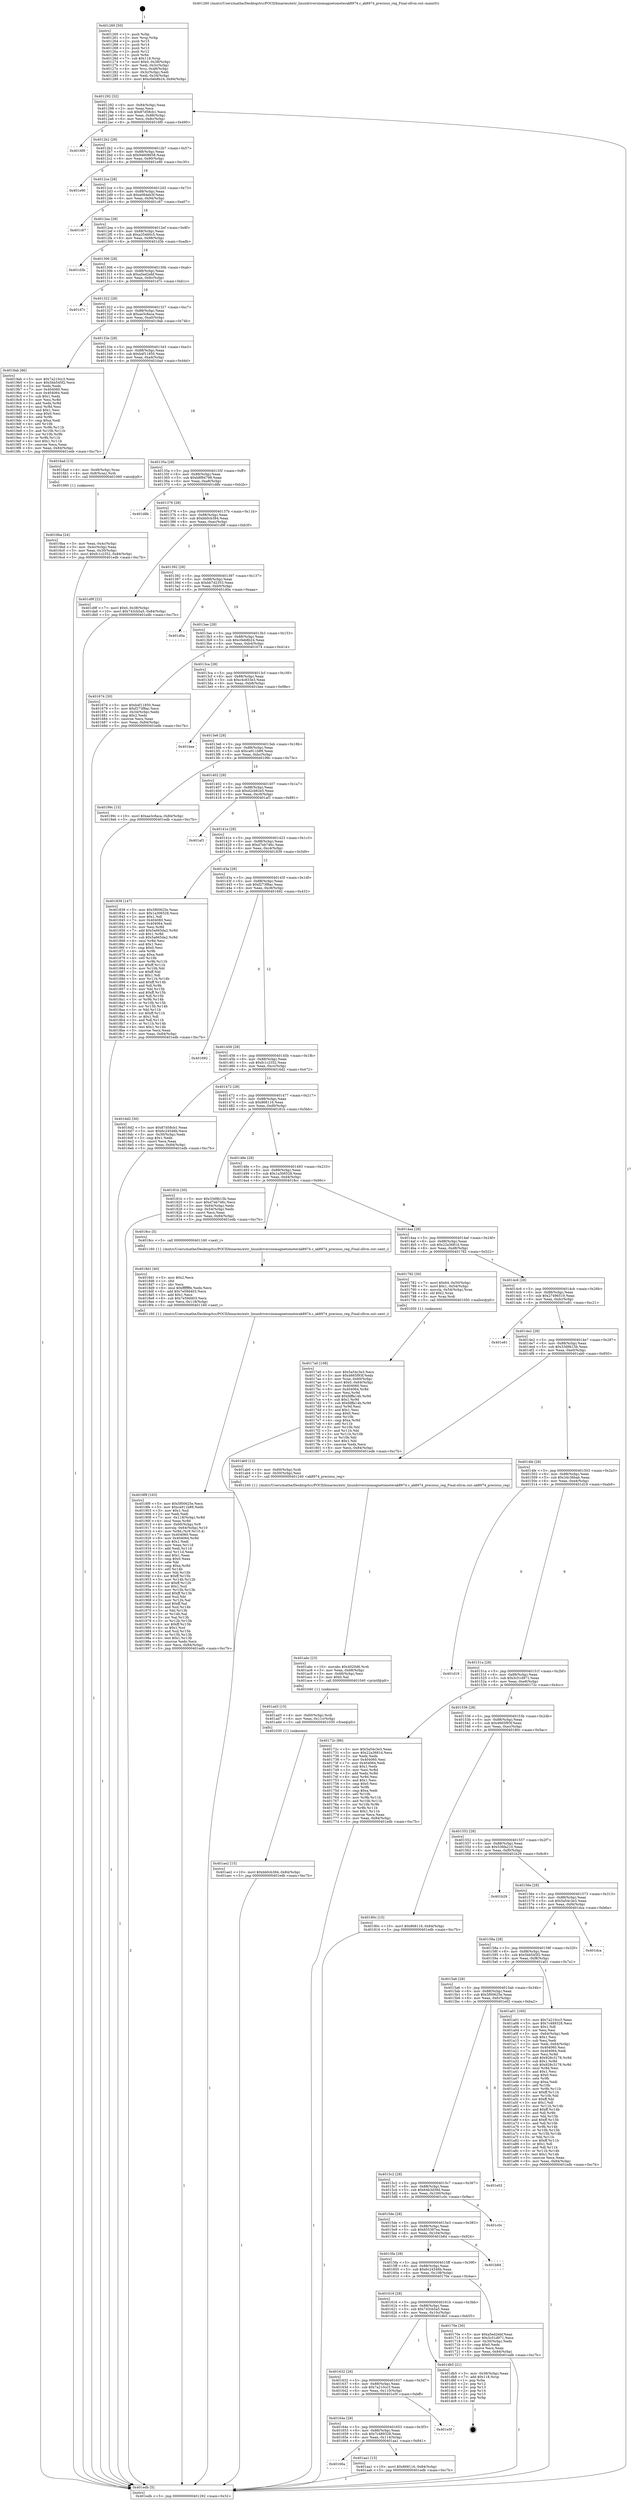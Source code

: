 digraph "0x401260" {
  label = "0x401260 (/mnt/c/Users/mathe/Desktop/tcc/POCII/binaries/extr_linuxdriversiiomagnetometerak8974.c_ak8974_precious_reg_Final-ollvm.out::main(0))"
  labelloc = "t"
  node[shape=record]

  Entry [label="",width=0.3,height=0.3,shape=circle,fillcolor=black,style=filled]
  "0x401292" [label="{
     0x401292 [32]\l
     | [instrs]\l
     &nbsp;&nbsp;0x401292 \<+6\>: mov -0x84(%rbp),%eax\l
     &nbsp;&nbsp;0x401298 \<+2\>: mov %eax,%ecx\l
     &nbsp;&nbsp;0x40129a \<+6\>: sub $0x87d58cb1,%ecx\l
     &nbsp;&nbsp;0x4012a0 \<+6\>: mov %eax,-0x88(%rbp)\l
     &nbsp;&nbsp;0x4012a6 \<+6\>: mov %ecx,-0x8c(%rbp)\l
     &nbsp;&nbsp;0x4012ac \<+6\>: je 00000000004016f0 \<main+0x490\>\l
  }"]
  "0x4016f0" [label="{
     0x4016f0\l
  }", style=dashed]
  "0x4012b2" [label="{
     0x4012b2 [28]\l
     | [instrs]\l
     &nbsp;&nbsp;0x4012b2 \<+5\>: jmp 00000000004012b7 \<main+0x57\>\l
     &nbsp;&nbsp;0x4012b7 \<+6\>: mov -0x88(%rbp),%eax\l
     &nbsp;&nbsp;0x4012bd \<+5\>: sub $0x94608658,%eax\l
     &nbsp;&nbsp;0x4012c2 \<+6\>: mov %eax,-0x90(%rbp)\l
     &nbsp;&nbsp;0x4012c8 \<+6\>: je 0000000000401e90 \<main+0xc30\>\l
  }"]
  Exit [label="",width=0.3,height=0.3,shape=circle,fillcolor=black,style=filled,peripheries=2]
  "0x401e90" [label="{
     0x401e90\l
  }", style=dashed]
  "0x4012ce" [label="{
     0x4012ce [28]\l
     | [instrs]\l
     &nbsp;&nbsp;0x4012ce \<+5\>: jmp 00000000004012d3 \<main+0x73\>\l
     &nbsp;&nbsp;0x4012d3 \<+6\>: mov -0x88(%rbp),%eax\l
     &nbsp;&nbsp;0x4012d9 \<+5\>: sub $0xa084eb3f,%eax\l
     &nbsp;&nbsp;0x4012de \<+6\>: mov %eax,-0x94(%rbp)\l
     &nbsp;&nbsp;0x4012e4 \<+6\>: je 0000000000401c67 \<main+0xa07\>\l
  }"]
  "0x401ae2" [label="{
     0x401ae2 [15]\l
     | [instrs]\l
     &nbsp;&nbsp;0x401ae2 \<+10\>: movl $0xbb0cb384,-0x84(%rbp)\l
     &nbsp;&nbsp;0x401aec \<+5\>: jmp 0000000000401edb \<main+0xc7b\>\l
  }"]
  "0x401c67" [label="{
     0x401c67\l
  }", style=dashed]
  "0x4012ea" [label="{
     0x4012ea [28]\l
     | [instrs]\l
     &nbsp;&nbsp;0x4012ea \<+5\>: jmp 00000000004012ef \<main+0x8f\>\l
     &nbsp;&nbsp;0x4012ef \<+6\>: mov -0x88(%rbp),%eax\l
     &nbsp;&nbsp;0x4012f5 \<+5\>: sub $0xa35460c5,%eax\l
     &nbsp;&nbsp;0x4012fa \<+6\>: mov %eax,-0x98(%rbp)\l
     &nbsp;&nbsp;0x401300 \<+6\>: je 0000000000401d3b \<main+0xadb\>\l
  }"]
  "0x401ad3" [label="{
     0x401ad3 [15]\l
     | [instrs]\l
     &nbsp;&nbsp;0x401ad3 \<+4\>: mov -0x60(%rbp),%rdi\l
     &nbsp;&nbsp;0x401ad7 \<+6\>: mov %eax,-0x11c(%rbp)\l
     &nbsp;&nbsp;0x401add \<+5\>: call 0000000000401030 \<free@plt\>\l
     | [calls]\l
     &nbsp;&nbsp;0x401030 \{1\} (unknown)\l
  }"]
  "0x401d3b" [label="{
     0x401d3b\l
  }", style=dashed]
  "0x401306" [label="{
     0x401306 [28]\l
     | [instrs]\l
     &nbsp;&nbsp;0x401306 \<+5\>: jmp 000000000040130b \<main+0xab\>\l
     &nbsp;&nbsp;0x40130b \<+6\>: mov -0x88(%rbp),%eax\l
     &nbsp;&nbsp;0x401311 \<+5\>: sub $0xa5ed2ebf,%eax\l
     &nbsp;&nbsp;0x401316 \<+6\>: mov %eax,-0x9c(%rbp)\l
     &nbsp;&nbsp;0x40131c \<+6\>: je 0000000000401d7c \<main+0xb1c\>\l
  }"]
  "0x401abc" [label="{
     0x401abc [23]\l
     | [instrs]\l
     &nbsp;&nbsp;0x401abc \<+10\>: movabs $0x4020d6,%rdi\l
     &nbsp;&nbsp;0x401ac6 \<+3\>: mov %eax,-0x68(%rbp)\l
     &nbsp;&nbsp;0x401ac9 \<+3\>: mov -0x68(%rbp),%esi\l
     &nbsp;&nbsp;0x401acc \<+2\>: mov $0x0,%al\l
     &nbsp;&nbsp;0x401ace \<+5\>: call 0000000000401040 \<printf@plt\>\l
     | [calls]\l
     &nbsp;&nbsp;0x401040 \{1\} (unknown)\l
  }"]
  "0x401d7c" [label="{
     0x401d7c\l
  }", style=dashed]
  "0x401322" [label="{
     0x401322 [28]\l
     | [instrs]\l
     &nbsp;&nbsp;0x401322 \<+5\>: jmp 0000000000401327 \<main+0xc7\>\l
     &nbsp;&nbsp;0x401327 \<+6\>: mov -0x88(%rbp),%eax\l
     &nbsp;&nbsp;0x40132d \<+5\>: sub $0xae3c8aca,%eax\l
     &nbsp;&nbsp;0x401332 \<+6\>: mov %eax,-0xa0(%rbp)\l
     &nbsp;&nbsp;0x401338 \<+6\>: je 00000000004019ab \<main+0x74b\>\l
  }"]
  "0x40166a" [label="{
     0x40166a\l
  }", style=dashed]
  "0x4019ab" [label="{
     0x4019ab [86]\l
     | [instrs]\l
     &nbsp;&nbsp;0x4019ab \<+5\>: mov $0x7a210cc3,%eax\l
     &nbsp;&nbsp;0x4019b0 \<+5\>: mov $0x5bb545f2,%ecx\l
     &nbsp;&nbsp;0x4019b5 \<+2\>: xor %edx,%edx\l
     &nbsp;&nbsp;0x4019b7 \<+7\>: mov 0x404060,%esi\l
     &nbsp;&nbsp;0x4019be \<+7\>: mov 0x404064,%edi\l
     &nbsp;&nbsp;0x4019c5 \<+3\>: sub $0x1,%edx\l
     &nbsp;&nbsp;0x4019c8 \<+3\>: mov %esi,%r8d\l
     &nbsp;&nbsp;0x4019cb \<+3\>: add %edx,%r8d\l
     &nbsp;&nbsp;0x4019ce \<+4\>: imul %r8d,%esi\l
     &nbsp;&nbsp;0x4019d2 \<+3\>: and $0x1,%esi\l
     &nbsp;&nbsp;0x4019d5 \<+3\>: cmp $0x0,%esi\l
     &nbsp;&nbsp;0x4019d8 \<+4\>: sete %r9b\l
     &nbsp;&nbsp;0x4019dc \<+3\>: cmp $0xa,%edi\l
     &nbsp;&nbsp;0x4019df \<+4\>: setl %r10b\l
     &nbsp;&nbsp;0x4019e3 \<+3\>: mov %r9b,%r11b\l
     &nbsp;&nbsp;0x4019e6 \<+3\>: and %r10b,%r11b\l
     &nbsp;&nbsp;0x4019e9 \<+3\>: xor %r10b,%r9b\l
     &nbsp;&nbsp;0x4019ec \<+3\>: or %r9b,%r11b\l
     &nbsp;&nbsp;0x4019ef \<+4\>: test $0x1,%r11b\l
     &nbsp;&nbsp;0x4019f3 \<+3\>: cmovne %ecx,%eax\l
     &nbsp;&nbsp;0x4019f6 \<+6\>: mov %eax,-0x84(%rbp)\l
     &nbsp;&nbsp;0x4019fc \<+5\>: jmp 0000000000401edb \<main+0xc7b\>\l
  }"]
  "0x40133e" [label="{
     0x40133e [28]\l
     | [instrs]\l
     &nbsp;&nbsp;0x40133e \<+5\>: jmp 0000000000401343 \<main+0xe3\>\l
     &nbsp;&nbsp;0x401343 \<+6\>: mov -0x88(%rbp),%eax\l
     &nbsp;&nbsp;0x401349 \<+5\>: sub $0xb4f11850,%eax\l
     &nbsp;&nbsp;0x40134e \<+6\>: mov %eax,-0xa4(%rbp)\l
     &nbsp;&nbsp;0x401354 \<+6\>: je 00000000004016ad \<main+0x44d\>\l
  }"]
  "0x401aa1" [label="{
     0x401aa1 [15]\l
     | [instrs]\l
     &nbsp;&nbsp;0x401aa1 \<+10\>: movl $0x868116,-0x84(%rbp)\l
     &nbsp;&nbsp;0x401aab \<+5\>: jmp 0000000000401edb \<main+0xc7b\>\l
  }"]
  "0x4016ad" [label="{
     0x4016ad [13]\l
     | [instrs]\l
     &nbsp;&nbsp;0x4016ad \<+4\>: mov -0x48(%rbp),%rax\l
     &nbsp;&nbsp;0x4016b1 \<+4\>: mov 0x8(%rax),%rdi\l
     &nbsp;&nbsp;0x4016b5 \<+5\>: call 0000000000401060 \<atoi@plt\>\l
     | [calls]\l
     &nbsp;&nbsp;0x401060 \{1\} (unknown)\l
  }"]
  "0x40135a" [label="{
     0x40135a [28]\l
     | [instrs]\l
     &nbsp;&nbsp;0x40135a \<+5\>: jmp 000000000040135f \<main+0xff\>\l
     &nbsp;&nbsp;0x40135f \<+6\>: mov -0x88(%rbp),%eax\l
     &nbsp;&nbsp;0x401365 \<+5\>: sub $0xb8f94798,%eax\l
     &nbsp;&nbsp;0x40136a \<+6\>: mov %eax,-0xa8(%rbp)\l
     &nbsp;&nbsp;0x401370 \<+6\>: je 0000000000401d8b \<main+0xb2b\>\l
  }"]
  "0x40164e" [label="{
     0x40164e [28]\l
     | [instrs]\l
     &nbsp;&nbsp;0x40164e \<+5\>: jmp 0000000000401653 \<main+0x3f3\>\l
     &nbsp;&nbsp;0x401653 \<+6\>: mov -0x88(%rbp),%eax\l
     &nbsp;&nbsp;0x401659 \<+5\>: sub $0x7c489328,%eax\l
     &nbsp;&nbsp;0x40165e \<+6\>: mov %eax,-0x114(%rbp)\l
     &nbsp;&nbsp;0x401664 \<+6\>: je 0000000000401aa1 \<main+0x841\>\l
  }"]
  "0x401d8b" [label="{
     0x401d8b\l
  }", style=dashed]
  "0x401376" [label="{
     0x401376 [28]\l
     | [instrs]\l
     &nbsp;&nbsp;0x401376 \<+5\>: jmp 000000000040137b \<main+0x11b\>\l
     &nbsp;&nbsp;0x40137b \<+6\>: mov -0x88(%rbp),%eax\l
     &nbsp;&nbsp;0x401381 \<+5\>: sub $0xbb0cb384,%eax\l
     &nbsp;&nbsp;0x401386 \<+6\>: mov %eax,-0xac(%rbp)\l
     &nbsp;&nbsp;0x40138c \<+6\>: je 0000000000401d9f \<main+0xb3f\>\l
  }"]
  "0x401e5f" [label="{
     0x401e5f\l
  }", style=dashed]
  "0x401d9f" [label="{
     0x401d9f [22]\l
     | [instrs]\l
     &nbsp;&nbsp;0x401d9f \<+7\>: movl $0x0,-0x38(%rbp)\l
     &nbsp;&nbsp;0x401da6 \<+10\>: movl $0x743cb5a5,-0x84(%rbp)\l
     &nbsp;&nbsp;0x401db0 \<+5\>: jmp 0000000000401edb \<main+0xc7b\>\l
  }"]
  "0x401392" [label="{
     0x401392 [28]\l
     | [instrs]\l
     &nbsp;&nbsp;0x401392 \<+5\>: jmp 0000000000401397 \<main+0x137\>\l
     &nbsp;&nbsp;0x401397 \<+6\>: mov -0x88(%rbp),%eax\l
     &nbsp;&nbsp;0x40139d \<+5\>: sub $0xbb7d2353,%eax\l
     &nbsp;&nbsp;0x4013a2 \<+6\>: mov %eax,-0xb0(%rbp)\l
     &nbsp;&nbsp;0x4013a8 \<+6\>: je 0000000000401d0a \<main+0xaaa\>\l
  }"]
  "0x401632" [label="{
     0x401632 [28]\l
     | [instrs]\l
     &nbsp;&nbsp;0x401632 \<+5\>: jmp 0000000000401637 \<main+0x3d7\>\l
     &nbsp;&nbsp;0x401637 \<+6\>: mov -0x88(%rbp),%eax\l
     &nbsp;&nbsp;0x40163d \<+5\>: sub $0x7a210cc3,%eax\l
     &nbsp;&nbsp;0x401642 \<+6\>: mov %eax,-0x110(%rbp)\l
     &nbsp;&nbsp;0x401648 \<+6\>: je 0000000000401e5f \<main+0xbff\>\l
  }"]
  "0x401d0a" [label="{
     0x401d0a\l
  }", style=dashed]
  "0x4013ae" [label="{
     0x4013ae [28]\l
     | [instrs]\l
     &nbsp;&nbsp;0x4013ae \<+5\>: jmp 00000000004013b3 \<main+0x153\>\l
     &nbsp;&nbsp;0x4013b3 \<+6\>: mov -0x88(%rbp),%eax\l
     &nbsp;&nbsp;0x4013b9 \<+5\>: sub $0xc0eb8b24,%eax\l
     &nbsp;&nbsp;0x4013be \<+6\>: mov %eax,-0xb4(%rbp)\l
     &nbsp;&nbsp;0x4013c4 \<+6\>: je 0000000000401674 \<main+0x414\>\l
  }"]
  "0x401db5" [label="{
     0x401db5 [21]\l
     | [instrs]\l
     &nbsp;&nbsp;0x401db5 \<+3\>: mov -0x38(%rbp),%eax\l
     &nbsp;&nbsp;0x401db8 \<+7\>: add $0x118,%rsp\l
     &nbsp;&nbsp;0x401dbf \<+1\>: pop %rbx\l
     &nbsp;&nbsp;0x401dc0 \<+2\>: pop %r12\l
     &nbsp;&nbsp;0x401dc2 \<+2\>: pop %r13\l
     &nbsp;&nbsp;0x401dc4 \<+2\>: pop %r14\l
     &nbsp;&nbsp;0x401dc6 \<+2\>: pop %r15\l
     &nbsp;&nbsp;0x401dc8 \<+1\>: pop %rbp\l
     &nbsp;&nbsp;0x401dc9 \<+1\>: ret\l
  }"]
  "0x401674" [label="{
     0x401674 [30]\l
     | [instrs]\l
     &nbsp;&nbsp;0x401674 \<+5\>: mov $0xb4f11850,%eax\l
     &nbsp;&nbsp;0x401679 \<+5\>: mov $0xf273f8ac,%ecx\l
     &nbsp;&nbsp;0x40167e \<+3\>: mov -0x34(%rbp),%edx\l
     &nbsp;&nbsp;0x401681 \<+3\>: cmp $0x2,%edx\l
     &nbsp;&nbsp;0x401684 \<+3\>: cmovne %ecx,%eax\l
     &nbsp;&nbsp;0x401687 \<+6\>: mov %eax,-0x84(%rbp)\l
     &nbsp;&nbsp;0x40168d \<+5\>: jmp 0000000000401edb \<main+0xc7b\>\l
  }"]
  "0x4013ca" [label="{
     0x4013ca [28]\l
     | [instrs]\l
     &nbsp;&nbsp;0x4013ca \<+5\>: jmp 00000000004013cf \<main+0x16f\>\l
     &nbsp;&nbsp;0x4013cf \<+6\>: mov -0x88(%rbp),%eax\l
     &nbsp;&nbsp;0x4013d5 \<+5\>: sub $0xc4c833e3,%eax\l
     &nbsp;&nbsp;0x4013da \<+6\>: mov %eax,-0xb8(%rbp)\l
     &nbsp;&nbsp;0x4013e0 \<+6\>: je 0000000000401bee \<main+0x98e\>\l
  }"]
  "0x401edb" [label="{
     0x401edb [5]\l
     | [instrs]\l
     &nbsp;&nbsp;0x401edb \<+5\>: jmp 0000000000401292 \<main+0x32\>\l
  }"]
  "0x401260" [label="{
     0x401260 [50]\l
     | [instrs]\l
     &nbsp;&nbsp;0x401260 \<+1\>: push %rbp\l
     &nbsp;&nbsp;0x401261 \<+3\>: mov %rsp,%rbp\l
     &nbsp;&nbsp;0x401264 \<+2\>: push %r15\l
     &nbsp;&nbsp;0x401266 \<+2\>: push %r14\l
     &nbsp;&nbsp;0x401268 \<+2\>: push %r13\l
     &nbsp;&nbsp;0x40126a \<+2\>: push %r12\l
     &nbsp;&nbsp;0x40126c \<+1\>: push %rbx\l
     &nbsp;&nbsp;0x40126d \<+7\>: sub $0x118,%rsp\l
     &nbsp;&nbsp;0x401274 \<+7\>: movl $0x0,-0x38(%rbp)\l
     &nbsp;&nbsp;0x40127b \<+3\>: mov %edi,-0x3c(%rbp)\l
     &nbsp;&nbsp;0x40127e \<+4\>: mov %rsi,-0x48(%rbp)\l
     &nbsp;&nbsp;0x401282 \<+3\>: mov -0x3c(%rbp),%edi\l
     &nbsp;&nbsp;0x401285 \<+3\>: mov %edi,-0x34(%rbp)\l
     &nbsp;&nbsp;0x401288 \<+10\>: movl $0xc0eb8b24,-0x84(%rbp)\l
  }"]
  "0x4016ba" [label="{
     0x4016ba [24]\l
     | [instrs]\l
     &nbsp;&nbsp;0x4016ba \<+3\>: mov %eax,-0x4c(%rbp)\l
     &nbsp;&nbsp;0x4016bd \<+3\>: mov -0x4c(%rbp),%eax\l
     &nbsp;&nbsp;0x4016c0 \<+3\>: mov %eax,-0x30(%rbp)\l
     &nbsp;&nbsp;0x4016c3 \<+10\>: movl $0xfc1c2352,-0x84(%rbp)\l
     &nbsp;&nbsp;0x4016cd \<+5\>: jmp 0000000000401edb \<main+0xc7b\>\l
  }"]
  "0x4018f9" [label="{
     0x4018f9 [163]\l
     | [instrs]\l
     &nbsp;&nbsp;0x4018f9 \<+5\>: mov $0x5f00625e,%ecx\l
     &nbsp;&nbsp;0x4018fe \<+5\>: mov $0xca911b89,%edx\l
     &nbsp;&nbsp;0x401903 \<+3\>: mov $0x1,%sil\l
     &nbsp;&nbsp;0x401906 \<+2\>: xor %edi,%edi\l
     &nbsp;&nbsp;0x401908 \<+7\>: mov -0x118(%rbp),%r8d\l
     &nbsp;&nbsp;0x40190f \<+4\>: imul %eax,%r8d\l
     &nbsp;&nbsp;0x401913 \<+4\>: mov -0x60(%rbp),%r9\l
     &nbsp;&nbsp;0x401917 \<+4\>: movslq -0x64(%rbp),%r10\l
     &nbsp;&nbsp;0x40191b \<+4\>: mov %r8d,(%r9,%r10,4)\l
     &nbsp;&nbsp;0x40191f \<+7\>: mov 0x404060,%eax\l
     &nbsp;&nbsp;0x401926 \<+8\>: mov 0x404064,%r8d\l
     &nbsp;&nbsp;0x40192e \<+3\>: sub $0x1,%edi\l
     &nbsp;&nbsp;0x401931 \<+3\>: mov %eax,%r11d\l
     &nbsp;&nbsp;0x401934 \<+3\>: add %edi,%r11d\l
     &nbsp;&nbsp;0x401937 \<+4\>: imul %r11d,%eax\l
     &nbsp;&nbsp;0x40193b \<+3\>: and $0x1,%eax\l
     &nbsp;&nbsp;0x40193e \<+3\>: cmp $0x0,%eax\l
     &nbsp;&nbsp;0x401941 \<+3\>: sete %bl\l
     &nbsp;&nbsp;0x401944 \<+4\>: cmp $0xa,%r8d\l
     &nbsp;&nbsp;0x401948 \<+4\>: setl %r14b\l
     &nbsp;&nbsp;0x40194c \<+3\>: mov %bl,%r15b\l
     &nbsp;&nbsp;0x40194f \<+4\>: xor $0xff,%r15b\l
     &nbsp;&nbsp;0x401953 \<+3\>: mov %r14b,%r12b\l
     &nbsp;&nbsp;0x401956 \<+4\>: xor $0xff,%r12b\l
     &nbsp;&nbsp;0x40195a \<+4\>: xor $0x1,%sil\l
     &nbsp;&nbsp;0x40195e \<+3\>: mov %r15b,%r13b\l
     &nbsp;&nbsp;0x401961 \<+4\>: and $0xff,%r13b\l
     &nbsp;&nbsp;0x401965 \<+3\>: and %sil,%bl\l
     &nbsp;&nbsp;0x401968 \<+3\>: mov %r12b,%al\l
     &nbsp;&nbsp;0x40196b \<+2\>: and $0xff,%al\l
     &nbsp;&nbsp;0x40196d \<+3\>: and %sil,%r14b\l
     &nbsp;&nbsp;0x401970 \<+3\>: or %bl,%r13b\l
     &nbsp;&nbsp;0x401973 \<+3\>: or %r14b,%al\l
     &nbsp;&nbsp;0x401976 \<+3\>: xor %al,%r13b\l
     &nbsp;&nbsp;0x401979 \<+3\>: or %r12b,%r15b\l
     &nbsp;&nbsp;0x40197c \<+4\>: xor $0xff,%r15b\l
     &nbsp;&nbsp;0x401980 \<+4\>: or $0x1,%sil\l
     &nbsp;&nbsp;0x401984 \<+3\>: and %sil,%r15b\l
     &nbsp;&nbsp;0x401987 \<+3\>: or %r15b,%r13b\l
     &nbsp;&nbsp;0x40198a \<+4\>: test $0x1,%r13b\l
     &nbsp;&nbsp;0x40198e \<+3\>: cmovne %edx,%ecx\l
     &nbsp;&nbsp;0x401991 \<+6\>: mov %ecx,-0x84(%rbp)\l
     &nbsp;&nbsp;0x401997 \<+5\>: jmp 0000000000401edb \<main+0xc7b\>\l
  }"]
  "0x401bee" [label="{
     0x401bee\l
  }", style=dashed]
  "0x4013e6" [label="{
     0x4013e6 [28]\l
     | [instrs]\l
     &nbsp;&nbsp;0x4013e6 \<+5\>: jmp 00000000004013eb \<main+0x18b\>\l
     &nbsp;&nbsp;0x4013eb \<+6\>: mov -0x88(%rbp),%eax\l
     &nbsp;&nbsp;0x4013f1 \<+5\>: sub $0xca911b89,%eax\l
     &nbsp;&nbsp;0x4013f6 \<+6\>: mov %eax,-0xbc(%rbp)\l
     &nbsp;&nbsp;0x4013fc \<+6\>: je 000000000040199c \<main+0x73c\>\l
  }"]
  "0x4018d1" [label="{
     0x4018d1 [40]\l
     | [instrs]\l
     &nbsp;&nbsp;0x4018d1 \<+5\>: mov $0x2,%ecx\l
     &nbsp;&nbsp;0x4018d6 \<+1\>: cltd\l
     &nbsp;&nbsp;0x4018d7 \<+2\>: idiv %ecx\l
     &nbsp;&nbsp;0x4018d9 \<+6\>: imul $0xfffffffe,%edx,%ecx\l
     &nbsp;&nbsp;0x4018df \<+6\>: add $0x7e59d403,%ecx\l
     &nbsp;&nbsp;0x4018e5 \<+3\>: add $0x1,%ecx\l
     &nbsp;&nbsp;0x4018e8 \<+6\>: sub $0x7e59d403,%ecx\l
     &nbsp;&nbsp;0x4018ee \<+6\>: mov %ecx,-0x118(%rbp)\l
     &nbsp;&nbsp;0x4018f4 \<+5\>: call 0000000000401160 \<next_i\>\l
     | [calls]\l
     &nbsp;&nbsp;0x401160 \{1\} (/mnt/c/Users/mathe/Desktop/tcc/POCII/binaries/extr_linuxdriversiiomagnetometerak8974.c_ak8974_precious_reg_Final-ollvm.out::next_i)\l
  }"]
  "0x40199c" [label="{
     0x40199c [15]\l
     | [instrs]\l
     &nbsp;&nbsp;0x40199c \<+10\>: movl $0xae3c8aca,-0x84(%rbp)\l
     &nbsp;&nbsp;0x4019a6 \<+5\>: jmp 0000000000401edb \<main+0xc7b\>\l
  }"]
  "0x401402" [label="{
     0x401402 [28]\l
     | [instrs]\l
     &nbsp;&nbsp;0x401402 \<+5\>: jmp 0000000000401407 \<main+0x1a7\>\l
     &nbsp;&nbsp;0x401407 \<+6\>: mov -0x88(%rbp),%eax\l
     &nbsp;&nbsp;0x40140d \<+5\>: sub $0xd2cb62e5,%eax\l
     &nbsp;&nbsp;0x401412 \<+6\>: mov %eax,-0xc0(%rbp)\l
     &nbsp;&nbsp;0x401418 \<+6\>: je 0000000000401af1 \<main+0x891\>\l
  }"]
  "0x4017a0" [label="{
     0x4017a0 [108]\l
     | [instrs]\l
     &nbsp;&nbsp;0x4017a0 \<+5\>: mov $0x5a54c3e3,%ecx\l
     &nbsp;&nbsp;0x4017a5 \<+5\>: mov $0x4665f93f,%edx\l
     &nbsp;&nbsp;0x4017aa \<+4\>: mov %rax,-0x60(%rbp)\l
     &nbsp;&nbsp;0x4017ae \<+7\>: movl $0x0,-0x64(%rbp)\l
     &nbsp;&nbsp;0x4017b5 \<+7\>: mov 0x404060,%esi\l
     &nbsp;&nbsp;0x4017bc \<+8\>: mov 0x404064,%r8d\l
     &nbsp;&nbsp;0x4017c4 \<+3\>: mov %esi,%r9d\l
     &nbsp;&nbsp;0x4017c7 \<+7\>: add $0xfdffa14b,%r9d\l
     &nbsp;&nbsp;0x4017ce \<+4\>: sub $0x1,%r9d\l
     &nbsp;&nbsp;0x4017d2 \<+7\>: sub $0xfdffa14b,%r9d\l
     &nbsp;&nbsp;0x4017d9 \<+4\>: imul %r9d,%esi\l
     &nbsp;&nbsp;0x4017dd \<+3\>: and $0x1,%esi\l
     &nbsp;&nbsp;0x4017e0 \<+3\>: cmp $0x0,%esi\l
     &nbsp;&nbsp;0x4017e3 \<+4\>: sete %r10b\l
     &nbsp;&nbsp;0x4017e7 \<+4\>: cmp $0xa,%r8d\l
     &nbsp;&nbsp;0x4017eb \<+4\>: setl %r11b\l
     &nbsp;&nbsp;0x4017ef \<+3\>: mov %r10b,%bl\l
     &nbsp;&nbsp;0x4017f2 \<+3\>: and %r11b,%bl\l
     &nbsp;&nbsp;0x4017f5 \<+3\>: xor %r11b,%r10b\l
     &nbsp;&nbsp;0x4017f8 \<+3\>: or %r10b,%bl\l
     &nbsp;&nbsp;0x4017fb \<+3\>: test $0x1,%bl\l
     &nbsp;&nbsp;0x4017fe \<+3\>: cmovne %edx,%ecx\l
     &nbsp;&nbsp;0x401801 \<+6\>: mov %ecx,-0x84(%rbp)\l
     &nbsp;&nbsp;0x401807 \<+5\>: jmp 0000000000401edb \<main+0xc7b\>\l
  }"]
  "0x401af1" [label="{
     0x401af1\l
  }", style=dashed]
  "0x40141e" [label="{
     0x40141e [28]\l
     | [instrs]\l
     &nbsp;&nbsp;0x40141e \<+5\>: jmp 0000000000401423 \<main+0x1c3\>\l
     &nbsp;&nbsp;0x401423 \<+6\>: mov -0x88(%rbp),%eax\l
     &nbsp;&nbsp;0x401429 \<+5\>: sub $0xd7eb746c,%eax\l
     &nbsp;&nbsp;0x40142e \<+6\>: mov %eax,-0xc4(%rbp)\l
     &nbsp;&nbsp;0x401434 \<+6\>: je 0000000000401839 \<main+0x5d9\>\l
  }"]
  "0x401616" [label="{
     0x401616 [28]\l
     | [instrs]\l
     &nbsp;&nbsp;0x401616 \<+5\>: jmp 000000000040161b \<main+0x3bb\>\l
     &nbsp;&nbsp;0x40161b \<+6\>: mov -0x88(%rbp),%eax\l
     &nbsp;&nbsp;0x401621 \<+5\>: sub $0x743cb5a5,%eax\l
     &nbsp;&nbsp;0x401626 \<+6\>: mov %eax,-0x10c(%rbp)\l
     &nbsp;&nbsp;0x40162c \<+6\>: je 0000000000401db5 \<main+0xb55\>\l
  }"]
  "0x401839" [label="{
     0x401839 [147]\l
     | [instrs]\l
     &nbsp;&nbsp;0x401839 \<+5\>: mov $0x5f00625e,%eax\l
     &nbsp;&nbsp;0x40183e \<+5\>: mov $0x1a306528,%ecx\l
     &nbsp;&nbsp;0x401843 \<+2\>: mov $0x1,%dl\l
     &nbsp;&nbsp;0x401845 \<+7\>: mov 0x404060,%esi\l
     &nbsp;&nbsp;0x40184c \<+7\>: mov 0x404064,%edi\l
     &nbsp;&nbsp;0x401853 \<+3\>: mov %esi,%r8d\l
     &nbsp;&nbsp;0x401856 \<+7\>: add $0x5a665da2,%r8d\l
     &nbsp;&nbsp;0x40185d \<+4\>: sub $0x1,%r8d\l
     &nbsp;&nbsp;0x401861 \<+7\>: sub $0x5a665da2,%r8d\l
     &nbsp;&nbsp;0x401868 \<+4\>: imul %r8d,%esi\l
     &nbsp;&nbsp;0x40186c \<+3\>: and $0x1,%esi\l
     &nbsp;&nbsp;0x40186f \<+3\>: cmp $0x0,%esi\l
     &nbsp;&nbsp;0x401872 \<+4\>: sete %r9b\l
     &nbsp;&nbsp;0x401876 \<+3\>: cmp $0xa,%edi\l
     &nbsp;&nbsp;0x401879 \<+4\>: setl %r10b\l
     &nbsp;&nbsp;0x40187d \<+3\>: mov %r9b,%r11b\l
     &nbsp;&nbsp;0x401880 \<+4\>: xor $0xff,%r11b\l
     &nbsp;&nbsp;0x401884 \<+3\>: mov %r10b,%bl\l
     &nbsp;&nbsp;0x401887 \<+3\>: xor $0xff,%bl\l
     &nbsp;&nbsp;0x40188a \<+3\>: xor $0x1,%dl\l
     &nbsp;&nbsp;0x40188d \<+3\>: mov %r11b,%r14b\l
     &nbsp;&nbsp;0x401890 \<+4\>: and $0xff,%r14b\l
     &nbsp;&nbsp;0x401894 \<+3\>: and %dl,%r9b\l
     &nbsp;&nbsp;0x401897 \<+3\>: mov %bl,%r15b\l
     &nbsp;&nbsp;0x40189a \<+4\>: and $0xff,%r15b\l
     &nbsp;&nbsp;0x40189e \<+3\>: and %dl,%r10b\l
     &nbsp;&nbsp;0x4018a1 \<+3\>: or %r9b,%r14b\l
     &nbsp;&nbsp;0x4018a4 \<+3\>: or %r10b,%r15b\l
     &nbsp;&nbsp;0x4018a7 \<+3\>: xor %r15b,%r14b\l
     &nbsp;&nbsp;0x4018aa \<+3\>: or %bl,%r11b\l
     &nbsp;&nbsp;0x4018ad \<+4\>: xor $0xff,%r11b\l
     &nbsp;&nbsp;0x4018b1 \<+3\>: or $0x1,%dl\l
     &nbsp;&nbsp;0x4018b4 \<+3\>: and %dl,%r11b\l
     &nbsp;&nbsp;0x4018b7 \<+3\>: or %r11b,%r14b\l
     &nbsp;&nbsp;0x4018ba \<+4\>: test $0x1,%r14b\l
     &nbsp;&nbsp;0x4018be \<+3\>: cmovne %ecx,%eax\l
     &nbsp;&nbsp;0x4018c1 \<+6\>: mov %eax,-0x84(%rbp)\l
     &nbsp;&nbsp;0x4018c7 \<+5\>: jmp 0000000000401edb \<main+0xc7b\>\l
  }"]
  "0x40143a" [label="{
     0x40143a [28]\l
     | [instrs]\l
     &nbsp;&nbsp;0x40143a \<+5\>: jmp 000000000040143f \<main+0x1df\>\l
     &nbsp;&nbsp;0x40143f \<+6\>: mov -0x88(%rbp),%eax\l
     &nbsp;&nbsp;0x401445 \<+5\>: sub $0xf273f8ac,%eax\l
     &nbsp;&nbsp;0x40144a \<+6\>: mov %eax,-0xc8(%rbp)\l
     &nbsp;&nbsp;0x401450 \<+6\>: je 0000000000401692 \<main+0x432\>\l
  }"]
  "0x40170e" [label="{
     0x40170e [30]\l
     | [instrs]\l
     &nbsp;&nbsp;0x40170e \<+5\>: mov $0xa5ed2ebf,%eax\l
     &nbsp;&nbsp;0x401713 \<+5\>: mov $0x3c51d971,%ecx\l
     &nbsp;&nbsp;0x401718 \<+3\>: mov -0x30(%rbp),%edx\l
     &nbsp;&nbsp;0x40171b \<+3\>: cmp $0x0,%edx\l
     &nbsp;&nbsp;0x40171e \<+3\>: cmove %ecx,%eax\l
     &nbsp;&nbsp;0x401721 \<+6\>: mov %eax,-0x84(%rbp)\l
     &nbsp;&nbsp;0x401727 \<+5\>: jmp 0000000000401edb \<main+0xc7b\>\l
  }"]
  "0x401692" [label="{
     0x401692\l
  }", style=dashed]
  "0x401456" [label="{
     0x401456 [28]\l
     | [instrs]\l
     &nbsp;&nbsp;0x401456 \<+5\>: jmp 000000000040145b \<main+0x1fb\>\l
     &nbsp;&nbsp;0x40145b \<+6\>: mov -0x88(%rbp),%eax\l
     &nbsp;&nbsp;0x401461 \<+5\>: sub $0xfc1c2352,%eax\l
     &nbsp;&nbsp;0x401466 \<+6\>: mov %eax,-0xcc(%rbp)\l
     &nbsp;&nbsp;0x40146c \<+6\>: je 00000000004016d2 \<main+0x472\>\l
  }"]
  "0x4015fa" [label="{
     0x4015fa [28]\l
     | [instrs]\l
     &nbsp;&nbsp;0x4015fa \<+5\>: jmp 00000000004015ff \<main+0x39f\>\l
     &nbsp;&nbsp;0x4015ff \<+6\>: mov -0x88(%rbp),%eax\l
     &nbsp;&nbsp;0x401605 \<+5\>: sub $0x6c24546b,%eax\l
     &nbsp;&nbsp;0x40160a \<+6\>: mov %eax,-0x108(%rbp)\l
     &nbsp;&nbsp;0x401610 \<+6\>: je 000000000040170e \<main+0x4ae\>\l
  }"]
  "0x4016d2" [label="{
     0x4016d2 [30]\l
     | [instrs]\l
     &nbsp;&nbsp;0x4016d2 \<+5\>: mov $0x87d58cb1,%eax\l
     &nbsp;&nbsp;0x4016d7 \<+5\>: mov $0x6c24546b,%ecx\l
     &nbsp;&nbsp;0x4016dc \<+3\>: mov -0x30(%rbp),%edx\l
     &nbsp;&nbsp;0x4016df \<+3\>: cmp $0x1,%edx\l
     &nbsp;&nbsp;0x4016e2 \<+3\>: cmovl %ecx,%eax\l
     &nbsp;&nbsp;0x4016e5 \<+6\>: mov %eax,-0x84(%rbp)\l
     &nbsp;&nbsp;0x4016eb \<+5\>: jmp 0000000000401edb \<main+0xc7b\>\l
  }"]
  "0x401472" [label="{
     0x401472 [28]\l
     | [instrs]\l
     &nbsp;&nbsp;0x401472 \<+5\>: jmp 0000000000401477 \<main+0x217\>\l
     &nbsp;&nbsp;0x401477 \<+6\>: mov -0x88(%rbp),%eax\l
     &nbsp;&nbsp;0x40147d \<+5\>: sub $0x868116,%eax\l
     &nbsp;&nbsp;0x401482 \<+6\>: mov %eax,-0xd0(%rbp)\l
     &nbsp;&nbsp;0x401488 \<+6\>: je 000000000040181b \<main+0x5bb\>\l
  }"]
  "0x401b84" [label="{
     0x401b84\l
  }", style=dashed]
  "0x40181b" [label="{
     0x40181b [30]\l
     | [instrs]\l
     &nbsp;&nbsp;0x40181b \<+5\>: mov $0x33d9b15b,%eax\l
     &nbsp;&nbsp;0x401820 \<+5\>: mov $0xd7eb746c,%ecx\l
     &nbsp;&nbsp;0x401825 \<+3\>: mov -0x64(%rbp),%edx\l
     &nbsp;&nbsp;0x401828 \<+3\>: cmp -0x54(%rbp),%edx\l
     &nbsp;&nbsp;0x40182b \<+3\>: cmovl %ecx,%eax\l
     &nbsp;&nbsp;0x40182e \<+6\>: mov %eax,-0x84(%rbp)\l
     &nbsp;&nbsp;0x401834 \<+5\>: jmp 0000000000401edb \<main+0xc7b\>\l
  }"]
  "0x40148e" [label="{
     0x40148e [28]\l
     | [instrs]\l
     &nbsp;&nbsp;0x40148e \<+5\>: jmp 0000000000401493 \<main+0x233\>\l
     &nbsp;&nbsp;0x401493 \<+6\>: mov -0x88(%rbp),%eax\l
     &nbsp;&nbsp;0x401499 \<+5\>: sub $0x1a306528,%eax\l
     &nbsp;&nbsp;0x40149e \<+6\>: mov %eax,-0xd4(%rbp)\l
     &nbsp;&nbsp;0x4014a4 \<+6\>: je 00000000004018cc \<main+0x66c\>\l
  }"]
  "0x4015de" [label="{
     0x4015de [28]\l
     | [instrs]\l
     &nbsp;&nbsp;0x4015de \<+5\>: jmp 00000000004015e3 \<main+0x383\>\l
     &nbsp;&nbsp;0x4015e3 \<+6\>: mov -0x88(%rbp),%eax\l
     &nbsp;&nbsp;0x4015e9 \<+5\>: sub $0x655387ea,%eax\l
     &nbsp;&nbsp;0x4015ee \<+6\>: mov %eax,-0x104(%rbp)\l
     &nbsp;&nbsp;0x4015f4 \<+6\>: je 0000000000401b84 \<main+0x924\>\l
  }"]
  "0x4018cc" [label="{
     0x4018cc [5]\l
     | [instrs]\l
     &nbsp;&nbsp;0x4018cc \<+5\>: call 0000000000401160 \<next_i\>\l
     | [calls]\l
     &nbsp;&nbsp;0x401160 \{1\} (/mnt/c/Users/mathe/Desktop/tcc/POCII/binaries/extr_linuxdriversiiomagnetometerak8974.c_ak8974_precious_reg_Final-ollvm.out::next_i)\l
  }"]
  "0x4014aa" [label="{
     0x4014aa [28]\l
     | [instrs]\l
     &nbsp;&nbsp;0x4014aa \<+5\>: jmp 00000000004014af \<main+0x24f\>\l
     &nbsp;&nbsp;0x4014af \<+6\>: mov -0x88(%rbp),%eax\l
     &nbsp;&nbsp;0x4014b5 \<+5\>: sub $0x22a3681d,%eax\l
     &nbsp;&nbsp;0x4014ba \<+6\>: mov %eax,-0xd8(%rbp)\l
     &nbsp;&nbsp;0x4014c0 \<+6\>: je 0000000000401782 \<main+0x522\>\l
  }"]
  "0x401c0c" [label="{
     0x401c0c\l
  }", style=dashed]
  "0x401782" [label="{
     0x401782 [30]\l
     | [instrs]\l
     &nbsp;&nbsp;0x401782 \<+7\>: movl $0x64,-0x50(%rbp)\l
     &nbsp;&nbsp;0x401789 \<+7\>: movl $0x1,-0x54(%rbp)\l
     &nbsp;&nbsp;0x401790 \<+4\>: movslq -0x54(%rbp),%rax\l
     &nbsp;&nbsp;0x401794 \<+4\>: shl $0x2,%rax\l
     &nbsp;&nbsp;0x401798 \<+3\>: mov %rax,%rdi\l
     &nbsp;&nbsp;0x40179b \<+5\>: call 0000000000401050 \<malloc@plt\>\l
     | [calls]\l
     &nbsp;&nbsp;0x401050 \{1\} (unknown)\l
  }"]
  "0x4014c6" [label="{
     0x4014c6 [28]\l
     | [instrs]\l
     &nbsp;&nbsp;0x4014c6 \<+5\>: jmp 00000000004014cb \<main+0x26b\>\l
     &nbsp;&nbsp;0x4014cb \<+6\>: mov -0x88(%rbp),%eax\l
     &nbsp;&nbsp;0x4014d1 \<+5\>: sub $0x27496519,%eax\l
     &nbsp;&nbsp;0x4014d6 \<+6\>: mov %eax,-0xdc(%rbp)\l
     &nbsp;&nbsp;0x4014dc \<+6\>: je 0000000000401e81 \<main+0xc21\>\l
  }"]
  "0x4015c2" [label="{
     0x4015c2 [28]\l
     | [instrs]\l
     &nbsp;&nbsp;0x4015c2 \<+5\>: jmp 00000000004015c7 \<main+0x367\>\l
     &nbsp;&nbsp;0x4015c7 \<+6\>: mov -0x88(%rbp),%eax\l
     &nbsp;&nbsp;0x4015cd \<+5\>: sub $0x64b3d39d,%eax\l
     &nbsp;&nbsp;0x4015d2 \<+6\>: mov %eax,-0x100(%rbp)\l
     &nbsp;&nbsp;0x4015d8 \<+6\>: je 0000000000401c0c \<main+0x9ac\>\l
  }"]
  "0x401e81" [label="{
     0x401e81\l
  }", style=dashed]
  "0x4014e2" [label="{
     0x4014e2 [28]\l
     | [instrs]\l
     &nbsp;&nbsp;0x4014e2 \<+5\>: jmp 00000000004014e7 \<main+0x287\>\l
     &nbsp;&nbsp;0x4014e7 \<+6\>: mov -0x88(%rbp),%eax\l
     &nbsp;&nbsp;0x4014ed \<+5\>: sub $0x33d9b15b,%eax\l
     &nbsp;&nbsp;0x4014f2 \<+6\>: mov %eax,-0xe0(%rbp)\l
     &nbsp;&nbsp;0x4014f8 \<+6\>: je 0000000000401ab0 \<main+0x850\>\l
  }"]
  "0x401e02" [label="{
     0x401e02\l
  }", style=dashed]
  "0x401ab0" [label="{
     0x401ab0 [12]\l
     | [instrs]\l
     &nbsp;&nbsp;0x401ab0 \<+4\>: mov -0x60(%rbp),%rdi\l
     &nbsp;&nbsp;0x401ab4 \<+3\>: mov -0x50(%rbp),%esi\l
     &nbsp;&nbsp;0x401ab7 \<+5\>: call 0000000000401240 \<ak8974_precious_reg\>\l
     | [calls]\l
     &nbsp;&nbsp;0x401240 \{1\} (/mnt/c/Users/mathe/Desktop/tcc/POCII/binaries/extr_linuxdriversiiomagnetometerak8974.c_ak8974_precious_reg_Final-ollvm.out::ak8974_precious_reg)\l
  }"]
  "0x4014fe" [label="{
     0x4014fe [28]\l
     | [instrs]\l
     &nbsp;&nbsp;0x4014fe \<+5\>: jmp 0000000000401503 \<main+0x2a3\>\l
     &nbsp;&nbsp;0x401503 \<+6\>: mov -0x88(%rbp),%eax\l
     &nbsp;&nbsp;0x401509 \<+5\>: sub $0x34c36bab,%eax\l
     &nbsp;&nbsp;0x40150e \<+6\>: mov %eax,-0xe4(%rbp)\l
     &nbsp;&nbsp;0x401514 \<+6\>: je 0000000000401d19 \<main+0xab9\>\l
  }"]
  "0x4015a6" [label="{
     0x4015a6 [28]\l
     | [instrs]\l
     &nbsp;&nbsp;0x4015a6 \<+5\>: jmp 00000000004015ab \<main+0x34b\>\l
     &nbsp;&nbsp;0x4015ab \<+6\>: mov -0x88(%rbp),%eax\l
     &nbsp;&nbsp;0x4015b1 \<+5\>: sub $0x5f00625e,%eax\l
     &nbsp;&nbsp;0x4015b6 \<+6\>: mov %eax,-0xfc(%rbp)\l
     &nbsp;&nbsp;0x4015bc \<+6\>: je 0000000000401e02 \<main+0xba2\>\l
  }"]
  "0x401d19" [label="{
     0x401d19\l
  }", style=dashed]
  "0x40151a" [label="{
     0x40151a [28]\l
     | [instrs]\l
     &nbsp;&nbsp;0x40151a \<+5\>: jmp 000000000040151f \<main+0x2bf\>\l
     &nbsp;&nbsp;0x40151f \<+6\>: mov -0x88(%rbp),%eax\l
     &nbsp;&nbsp;0x401525 \<+5\>: sub $0x3c51d971,%eax\l
     &nbsp;&nbsp;0x40152a \<+6\>: mov %eax,-0xe8(%rbp)\l
     &nbsp;&nbsp;0x401530 \<+6\>: je 000000000040172c \<main+0x4cc\>\l
  }"]
  "0x401a01" [label="{
     0x401a01 [160]\l
     | [instrs]\l
     &nbsp;&nbsp;0x401a01 \<+5\>: mov $0x7a210cc3,%eax\l
     &nbsp;&nbsp;0x401a06 \<+5\>: mov $0x7c489328,%ecx\l
     &nbsp;&nbsp;0x401a0b \<+2\>: mov $0x1,%dl\l
     &nbsp;&nbsp;0x401a0d \<+2\>: xor %esi,%esi\l
     &nbsp;&nbsp;0x401a0f \<+3\>: mov -0x64(%rbp),%edi\l
     &nbsp;&nbsp;0x401a12 \<+3\>: sub $0x1,%esi\l
     &nbsp;&nbsp;0x401a15 \<+2\>: sub %esi,%edi\l
     &nbsp;&nbsp;0x401a17 \<+3\>: mov %edi,-0x64(%rbp)\l
     &nbsp;&nbsp;0x401a1a \<+7\>: mov 0x404060,%esi\l
     &nbsp;&nbsp;0x401a21 \<+7\>: mov 0x404064,%edi\l
     &nbsp;&nbsp;0x401a28 \<+3\>: mov %esi,%r8d\l
     &nbsp;&nbsp;0x401a2b \<+7\>: add $0x928c3178,%r8d\l
     &nbsp;&nbsp;0x401a32 \<+4\>: sub $0x1,%r8d\l
     &nbsp;&nbsp;0x401a36 \<+7\>: sub $0x928c3178,%r8d\l
     &nbsp;&nbsp;0x401a3d \<+4\>: imul %r8d,%esi\l
     &nbsp;&nbsp;0x401a41 \<+3\>: and $0x1,%esi\l
     &nbsp;&nbsp;0x401a44 \<+3\>: cmp $0x0,%esi\l
     &nbsp;&nbsp;0x401a47 \<+4\>: sete %r9b\l
     &nbsp;&nbsp;0x401a4b \<+3\>: cmp $0xa,%edi\l
     &nbsp;&nbsp;0x401a4e \<+4\>: setl %r10b\l
     &nbsp;&nbsp;0x401a52 \<+3\>: mov %r9b,%r11b\l
     &nbsp;&nbsp;0x401a55 \<+4\>: xor $0xff,%r11b\l
     &nbsp;&nbsp;0x401a59 \<+3\>: mov %r10b,%bl\l
     &nbsp;&nbsp;0x401a5c \<+3\>: xor $0xff,%bl\l
     &nbsp;&nbsp;0x401a5f \<+3\>: xor $0x1,%dl\l
     &nbsp;&nbsp;0x401a62 \<+3\>: mov %r11b,%r14b\l
     &nbsp;&nbsp;0x401a65 \<+4\>: and $0xff,%r14b\l
     &nbsp;&nbsp;0x401a69 \<+3\>: and %dl,%r9b\l
     &nbsp;&nbsp;0x401a6c \<+3\>: mov %bl,%r15b\l
     &nbsp;&nbsp;0x401a6f \<+4\>: and $0xff,%r15b\l
     &nbsp;&nbsp;0x401a73 \<+3\>: and %dl,%r10b\l
     &nbsp;&nbsp;0x401a76 \<+3\>: or %r9b,%r14b\l
     &nbsp;&nbsp;0x401a79 \<+3\>: or %r10b,%r15b\l
     &nbsp;&nbsp;0x401a7c \<+3\>: xor %r15b,%r14b\l
     &nbsp;&nbsp;0x401a7f \<+3\>: or %bl,%r11b\l
     &nbsp;&nbsp;0x401a82 \<+4\>: xor $0xff,%r11b\l
     &nbsp;&nbsp;0x401a86 \<+3\>: or $0x1,%dl\l
     &nbsp;&nbsp;0x401a89 \<+3\>: and %dl,%r11b\l
     &nbsp;&nbsp;0x401a8c \<+3\>: or %r11b,%r14b\l
     &nbsp;&nbsp;0x401a8f \<+4\>: test $0x1,%r14b\l
     &nbsp;&nbsp;0x401a93 \<+3\>: cmovne %ecx,%eax\l
     &nbsp;&nbsp;0x401a96 \<+6\>: mov %eax,-0x84(%rbp)\l
     &nbsp;&nbsp;0x401a9c \<+5\>: jmp 0000000000401edb \<main+0xc7b\>\l
  }"]
  "0x40172c" [label="{
     0x40172c [86]\l
     | [instrs]\l
     &nbsp;&nbsp;0x40172c \<+5\>: mov $0x5a54c3e3,%eax\l
     &nbsp;&nbsp;0x401731 \<+5\>: mov $0x22a3681d,%ecx\l
     &nbsp;&nbsp;0x401736 \<+2\>: xor %edx,%edx\l
     &nbsp;&nbsp;0x401738 \<+7\>: mov 0x404060,%esi\l
     &nbsp;&nbsp;0x40173f \<+7\>: mov 0x404064,%edi\l
     &nbsp;&nbsp;0x401746 \<+3\>: sub $0x1,%edx\l
     &nbsp;&nbsp;0x401749 \<+3\>: mov %esi,%r8d\l
     &nbsp;&nbsp;0x40174c \<+3\>: add %edx,%r8d\l
     &nbsp;&nbsp;0x40174f \<+4\>: imul %r8d,%esi\l
     &nbsp;&nbsp;0x401753 \<+3\>: and $0x1,%esi\l
     &nbsp;&nbsp;0x401756 \<+3\>: cmp $0x0,%esi\l
     &nbsp;&nbsp;0x401759 \<+4\>: sete %r9b\l
     &nbsp;&nbsp;0x40175d \<+3\>: cmp $0xa,%edi\l
     &nbsp;&nbsp;0x401760 \<+4\>: setl %r10b\l
     &nbsp;&nbsp;0x401764 \<+3\>: mov %r9b,%r11b\l
     &nbsp;&nbsp;0x401767 \<+3\>: and %r10b,%r11b\l
     &nbsp;&nbsp;0x40176a \<+3\>: xor %r10b,%r9b\l
     &nbsp;&nbsp;0x40176d \<+3\>: or %r9b,%r11b\l
     &nbsp;&nbsp;0x401770 \<+4\>: test $0x1,%r11b\l
     &nbsp;&nbsp;0x401774 \<+3\>: cmovne %ecx,%eax\l
     &nbsp;&nbsp;0x401777 \<+6\>: mov %eax,-0x84(%rbp)\l
     &nbsp;&nbsp;0x40177d \<+5\>: jmp 0000000000401edb \<main+0xc7b\>\l
  }"]
  "0x401536" [label="{
     0x401536 [28]\l
     | [instrs]\l
     &nbsp;&nbsp;0x401536 \<+5\>: jmp 000000000040153b \<main+0x2db\>\l
     &nbsp;&nbsp;0x40153b \<+6\>: mov -0x88(%rbp),%eax\l
     &nbsp;&nbsp;0x401541 \<+5\>: sub $0x4665f93f,%eax\l
     &nbsp;&nbsp;0x401546 \<+6\>: mov %eax,-0xec(%rbp)\l
     &nbsp;&nbsp;0x40154c \<+6\>: je 000000000040180c \<main+0x5ac\>\l
  }"]
  "0x40158a" [label="{
     0x40158a [28]\l
     | [instrs]\l
     &nbsp;&nbsp;0x40158a \<+5\>: jmp 000000000040158f \<main+0x32f\>\l
     &nbsp;&nbsp;0x40158f \<+6\>: mov -0x88(%rbp),%eax\l
     &nbsp;&nbsp;0x401595 \<+5\>: sub $0x5bb545f2,%eax\l
     &nbsp;&nbsp;0x40159a \<+6\>: mov %eax,-0xf8(%rbp)\l
     &nbsp;&nbsp;0x4015a0 \<+6\>: je 0000000000401a01 \<main+0x7a1\>\l
  }"]
  "0x40180c" [label="{
     0x40180c [15]\l
     | [instrs]\l
     &nbsp;&nbsp;0x40180c \<+10\>: movl $0x868116,-0x84(%rbp)\l
     &nbsp;&nbsp;0x401816 \<+5\>: jmp 0000000000401edb \<main+0xc7b\>\l
  }"]
  "0x401552" [label="{
     0x401552 [28]\l
     | [instrs]\l
     &nbsp;&nbsp;0x401552 \<+5\>: jmp 0000000000401557 \<main+0x2f7\>\l
     &nbsp;&nbsp;0x401557 \<+6\>: mov -0x88(%rbp),%eax\l
     &nbsp;&nbsp;0x40155d \<+5\>: sub $0x536fa210,%eax\l
     &nbsp;&nbsp;0x401562 \<+6\>: mov %eax,-0xf0(%rbp)\l
     &nbsp;&nbsp;0x401568 \<+6\>: je 0000000000401b29 \<main+0x8c9\>\l
  }"]
  "0x401dca" [label="{
     0x401dca\l
  }", style=dashed]
  "0x401b29" [label="{
     0x401b29\l
  }", style=dashed]
  "0x40156e" [label="{
     0x40156e [28]\l
     | [instrs]\l
     &nbsp;&nbsp;0x40156e \<+5\>: jmp 0000000000401573 \<main+0x313\>\l
     &nbsp;&nbsp;0x401573 \<+6\>: mov -0x88(%rbp),%eax\l
     &nbsp;&nbsp;0x401579 \<+5\>: sub $0x5a54c3e3,%eax\l
     &nbsp;&nbsp;0x40157e \<+6\>: mov %eax,-0xf4(%rbp)\l
     &nbsp;&nbsp;0x401584 \<+6\>: je 0000000000401dca \<main+0xb6a\>\l
  }"]
  Entry -> "0x401260" [label=" 1"]
  "0x401292" -> "0x4016f0" [label=" 0"]
  "0x401292" -> "0x4012b2" [label=" 18"]
  "0x401db5" -> Exit [label=" 1"]
  "0x4012b2" -> "0x401e90" [label=" 0"]
  "0x4012b2" -> "0x4012ce" [label=" 18"]
  "0x401d9f" -> "0x401edb" [label=" 1"]
  "0x4012ce" -> "0x401c67" [label=" 0"]
  "0x4012ce" -> "0x4012ea" [label=" 18"]
  "0x401ae2" -> "0x401edb" [label=" 1"]
  "0x4012ea" -> "0x401d3b" [label=" 0"]
  "0x4012ea" -> "0x401306" [label=" 18"]
  "0x401ad3" -> "0x401ae2" [label=" 1"]
  "0x401306" -> "0x401d7c" [label=" 0"]
  "0x401306" -> "0x401322" [label=" 18"]
  "0x401abc" -> "0x401ad3" [label=" 1"]
  "0x401322" -> "0x4019ab" [label=" 1"]
  "0x401322" -> "0x40133e" [label=" 17"]
  "0x401ab0" -> "0x401abc" [label=" 1"]
  "0x40133e" -> "0x4016ad" [label=" 1"]
  "0x40133e" -> "0x40135a" [label=" 16"]
  "0x401aa1" -> "0x401edb" [label=" 1"]
  "0x40135a" -> "0x401d8b" [label=" 0"]
  "0x40135a" -> "0x401376" [label=" 16"]
  "0x40164e" -> "0x401aa1" [label=" 1"]
  "0x401376" -> "0x401d9f" [label=" 1"]
  "0x401376" -> "0x401392" [label=" 15"]
  "0x40164e" -> "0x40166a" [label=" 0"]
  "0x401392" -> "0x401d0a" [label=" 0"]
  "0x401392" -> "0x4013ae" [label=" 15"]
  "0x401632" -> "0x401e5f" [label=" 0"]
  "0x4013ae" -> "0x401674" [label=" 1"]
  "0x4013ae" -> "0x4013ca" [label=" 14"]
  "0x401674" -> "0x401edb" [label=" 1"]
  "0x401260" -> "0x401292" [label=" 1"]
  "0x401edb" -> "0x401292" [label=" 17"]
  "0x4016ad" -> "0x4016ba" [label=" 1"]
  "0x4016ba" -> "0x401edb" [label=" 1"]
  "0x401632" -> "0x40164e" [label=" 1"]
  "0x4013ca" -> "0x401bee" [label=" 0"]
  "0x4013ca" -> "0x4013e6" [label=" 14"]
  "0x401616" -> "0x401db5" [label=" 1"]
  "0x4013e6" -> "0x40199c" [label=" 1"]
  "0x4013e6" -> "0x401402" [label=" 13"]
  "0x401616" -> "0x401632" [label=" 1"]
  "0x401402" -> "0x401af1" [label=" 0"]
  "0x401402" -> "0x40141e" [label=" 13"]
  "0x401a01" -> "0x401edb" [label=" 1"]
  "0x40141e" -> "0x401839" [label=" 1"]
  "0x40141e" -> "0x40143a" [label=" 12"]
  "0x4019ab" -> "0x401edb" [label=" 1"]
  "0x40143a" -> "0x401692" [label=" 0"]
  "0x40143a" -> "0x401456" [label=" 12"]
  "0x40199c" -> "0x401edb" [label=" 1"]
  "0x401456" -> "0x4016d2" [label=" 1"]
  "0x401456" -> "0x401472" [label=" 11"]
  "0x4016d2" -> "0x401edb" [label=" 1"]
  "0x4018d1" -> "0x4018f9" [label=" 1"]
  "0x401472" -> "0x40181b" [label=" 2"]
  "0x401472" -> "0x40148e" [label=" 9"]
  "0x4018cc" -> "0x4018d1" [label=" 1"]
  "0x40148e" -> "0x4018cc" [label=" 1"]
  "0x40148e" -> "0x4014aa" [label=" 8"]
  "0x40181b" -> "0x401edb" [label=" 2"]
  "0x4014aa" -> "0x401782" [label=" 1"]
  "0x4014aa" -> "0x4014c6" [label=" 7"]
  "0x40180c" -> "0x401edb" [label=" 1"]
  "0x4014c6" -> "0x401e81" [label=" 0"]
  "0x4014c6" -> "0x4014e2" [label=" 7"]
  "0x401782" -> "0x4017a0" [label=" 1"]
  "0x4014e2" -> "0x401ab0" [label=" 1"]
  "0x4014e2" -> "0x4014fe" [label=" 6"]
  "0x40172c" -> "0x401edb" [label=" 1"]
  "0x4014fe" -> "0x401d19" [label=" 0"]
  "0x4014fe" -> "0x40151a" [label=" 6"]
  "0x4015fa" -> "0x401616" [label=" 2"]
  "0x40151a" -> "0x40172c" [label=" 1"]
  "0x40151a" -> "0x401536" [label=" 5"]
  "0x4015fa" -> "0x40170e" [label=" 1"]
  "0x401536" -> "0x40180c" [label=" 1"]
  "0x401536" -> "0x401552" [label=" 4"]
  "0x4015de" -> "0x4015fa" [label=" 3"]
  "0x401552" -> "0x401b29" [label=" 0"]
  "0x401552" -> "0x40156e" [label=" 4"]
  "0x4015de" -> "0x401b84" [label=" 0"]
  "0x40156e" -> "0x401dca" [label=" 0"]
  "0x40156e" -> "0x40158a" [label=" 4"]
  "0x4018f9" -> "0x401edb" [label=" 1"]
  "0x40158a" -> "0x401a01" [label=" 1"]
  "0x40158a" -> "0x4015a6" [label=" 3"]
  "0x40170e" -> "0x401edb" [label=" 1"]
  "0x4015a6" -> "0x401e02" [label=" 0"]
  "0x4015a6" -> "0x4015c2" [label=" 3"]
  "0x4017a0" -> "0x401edb" [label=" 1"]
  "0x4015c2" -> "0x401c0c" [label=" 0"]
  "0x4015c2" -> "0x4015de" [label=" 3"]
  "0x401839" -> "0x401edb" [label=" 1"]
}
